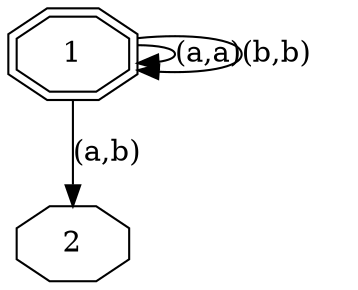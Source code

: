 digraph g
{
1 [shape=doubleoctagon label="1"]
2 [shape=octagon label="2"]
1 -> 2 [label="(a,b)"]
1 [shape=doubleoctagon label="1"]
1 [shape=doubleoctagon label="1"]
1 -> 1 [label="(a,a)"]
1 [shape=doubleoctagon label="1"]
1 [shape=doubleoctagon label="1"]
1 -> 1 [label="(b,b)"]
}

